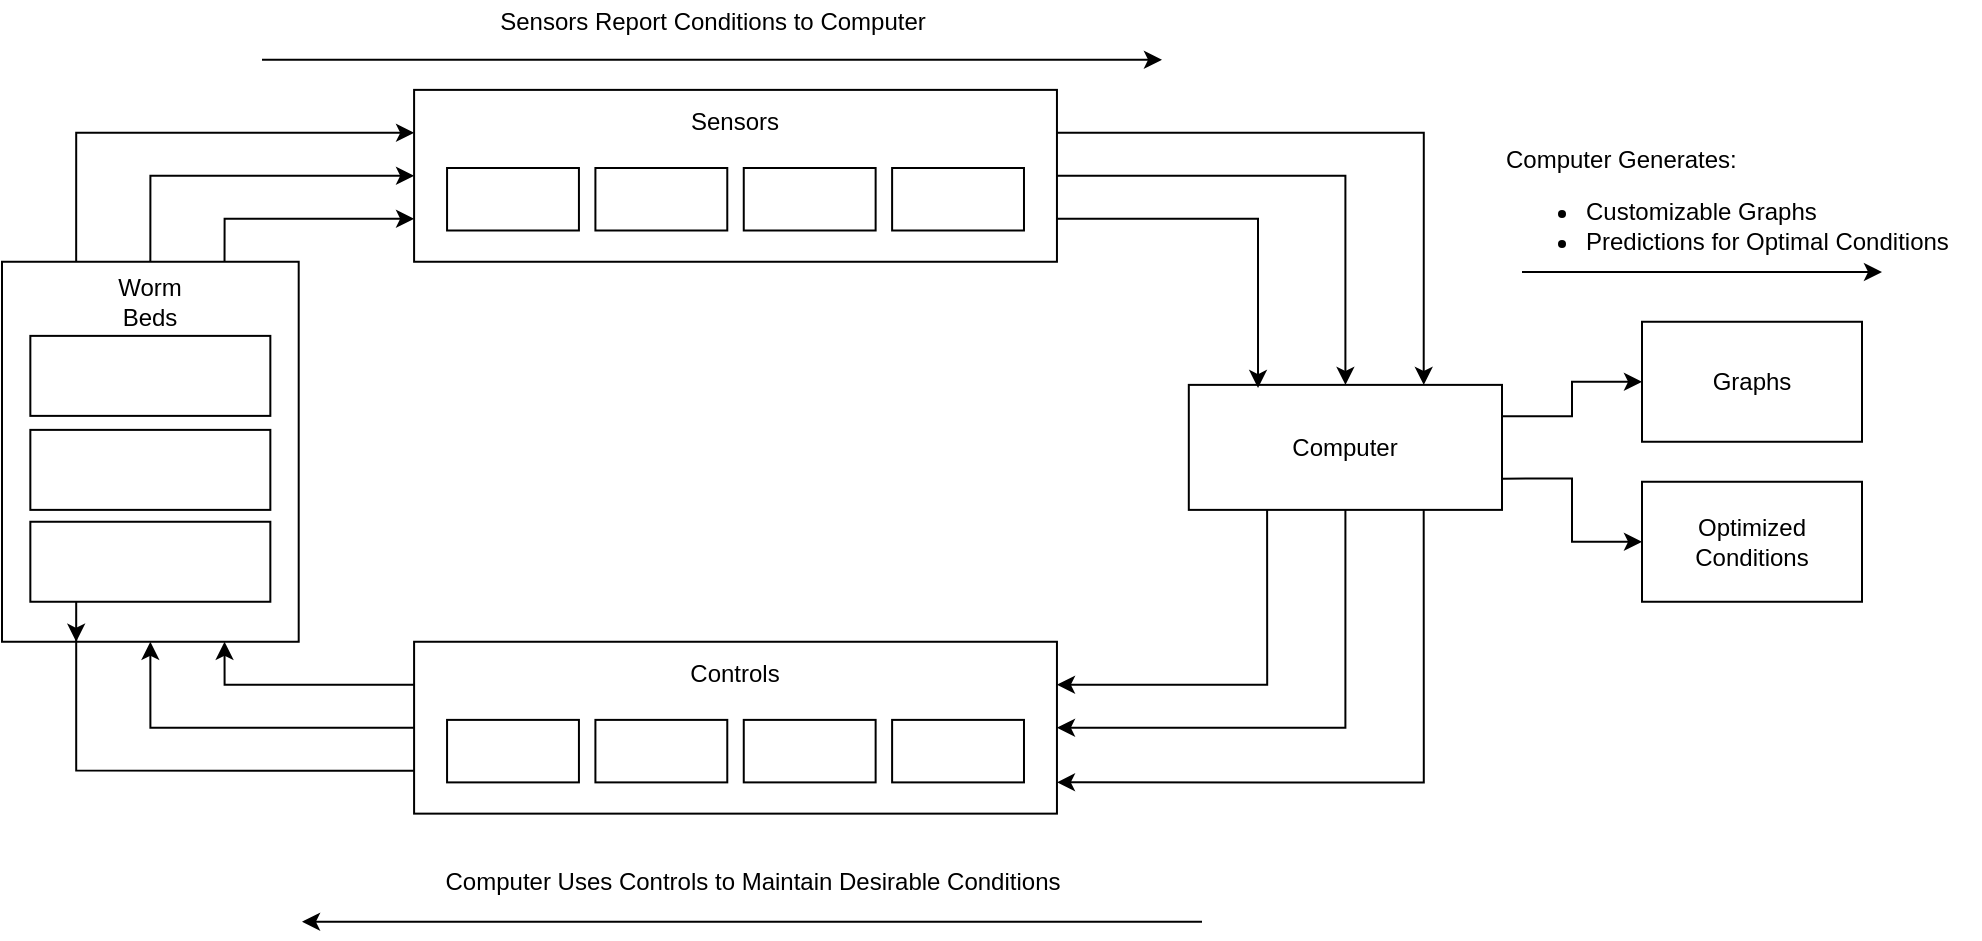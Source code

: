 <mxfile version="12.6.2" type="device"><diagram id="oVnDjqxus81IZXX_pLDJ" name="Page-1"><mxGraphModel dx="1673" dy="931" grid="1" gridSize="10" guides="1" tooltips="1" connect="1" arrows="1" fold="1" page="1" pageScale="1" pageWidth="1100" pageHeight="850" math="0" shadow="0"><root><mxCell id="0"/><mxCell id="1" parent="0"/><mxCell id="LkqqHV8oL6AMxdpt51WN-75" value="" style="group" vertex="1" connectable="0" parent="1"><mxGeometry x="70" y="194.88" width="989" height="460" as="geometry"/></mxCell><mxCell id="LkqqHV8oL6AMxdpt51WN-63" value="" style="group" vertex="1" connectable="0" parent="LkqqHV8oL6AMxdpt51WN-75"><mxGeometry width="750" height="460" as="geometry"/></mxCell><mxCell id="LkqqHV8oL6AMxdpt51WN-52" value="" style="group" vertex="1" connectable="0" parent="LkqqHV8oL6AMxdpt51WN-63"><mxGeometry y="90" width="750" height="250" as="geometry"/></mxCell><mxCell id="LkqqHV8oL6AMxdpt51WN-1" value="" style="rounded=0;whiteSpace=wrap;html=1;" vertex="1" parent="LkqqHV8oL6AMxdpt51WN-52"><mxGeometry y="40" width="148.35" height="190" as="geometry"/></mxCell><mxCell id="LkqqHV8oL6AMxdpt51WN-3" value="Computer" style="rounded=0;whiteSpace=wrap;html=1;" vertex="1" parent="LkqqHV8oL6AMxdpt51WN-52"><mxGeometry x="593.407" y="101.562" width="156.593" height="62.5" as="geometry"/></mxCell><mxCell id="LkqqHV8oL6AMxdpt51WN-15" value="" style="group" vertex="1" connectable="0" parent="LkqqHV8oL6AMxdpt51WN-52"><mxGeometry x="206.044" y="-45.94" width="321.429" height="85.938" as="geometry"/></mxCell><mxCell id="LkqqHV8oL6AMxdpt51WN-9" value="" style="rounded=0;whiteSpace=wrap;html=1;" vertex="1" parent="LkqqHV8oL6AMxdpt51WN-15"><mxGeometry width="321.429" height="85.938" as="geometry"/></mxCell><mxCell id="LkqqHV8oL6AMxdpt51WN-5" value="" style="rounded=0;whiteSpace=wrap;html=1;" vertex="1" parent="LkqqHV8oL6AMxdpt51WN-15"><mxGeometry x="16.484" y="39.062" width="65.934" height="31.25" as="geometry"/></mxCell><mxCell id="LkqqHV8oL6AMxdpt51WN-6" value="" style="rounded=0;whiteSpace=wrap;html=1;" vertex="1" parent="LkqqHV8oL6AMxdpt51WN-15"><mxGeometry x="90.659" y="39.062" width="65.934" height="31.25" as="geometry"/></mxCell><mxCell id="LkqqHV8oL6AMxdpt51WN-7" value="" style="rounded=0;whiteSpace=wrap;html=1;" vertex="1" parent="LkqqHV8oL6AMxdpt51WN-15"><mxGeometry x="164.835" y="39.062" width="65.934" height="31.25" as="geometry"/></mxCell><mxCell id="LkqqHV8oL6AMxdpt51WN-8" value="" style="rounded=0;whiteSpace=wrap;html=1;" vertex="1" parent="LkqqHV8oL6AMxdpt51WN-15"><mxGeometry x="239.011" y="39.062" width="65.934" height="31.25" as="geometry"/></mxCell><mxCell id="LkqqHV8oL6AMxdpt51WN-11" value="Sensors" style="text;html=1;strokeColor=none;fillColor=none;align=center;verticalAlign=middle;whiteSpace=wrap;rounded=0;" vertex="1" parent="LkqqHV8oL6AMxdpt51WN-15"><mxGeometry x="144.231" y="7.812" width="32.967" height="15.625" as="geometry"/></mxCell><mxCell id="LkqqHV8oL6AMxdpt51WN-39" style="edgeStyle=orthogonalEdgeStyle;rounded=0;orthogonalLoop=1;jettySize=auto;html=1;exitX=0.75;exitY=0;exitDx=0;exitDy=0;entryX=0;entryY=0.75;entryDx=0;entryDy=0;" edge="1" parent="LkqqHV8oL6AMxdpt51WN-52" source="LkqqHV8oL6AMxdpt51WN-1" target="LkqqHV8oL6AMxdpt51WN-9"><mxGeometry relative="1" as="geometry"/></mxCell><mxCell id="LkqqHV8oL6AMxdpt51WN-40" style="edgeStyle=orthogonalEdgeStyle;rounded=0;orthogonalLoop=1;jettySize=auto;html=1;exitX=0.5;exitY=0;exitDx=0;exitDy=0;entryX=0;entryY=0.5;entryDx=0;entryDy=0;" edge="1" parent="LkqqHV8oL6AMxdpt51WN-52" source="LkqqHV8oL6AMxdpt51WN-1" target="LkqqHV8oL6AMxdpt51WN-9"><mxGeometry relative="1" as="geometry"/></mxCell><mxCell id="LkqqHV8oL6AMxdpt51WN-41" style="edgeStyle=orthogonalEdgeStyle;rounded=0;orthogonalLoop=1;jettySize=auto;html=1;exitX=0.25;exitY=0;exitDx=0;exitDy=0;entryX=0;entryY=0.25;entryDx=0;entryDy=0;" edge="1" parent="LkqqHV8oL6AMxdpt51WN-52" source="LkqqHV8oL6AMxdpt51WN-1" target="LkqqHV8oL6AMxdpt51WN-9"><mxGeometry relative="1" as="geometry"/></mxCell><mxCell id="LkqqHV8oL6AMxdpt51WN-16" value="" style="group" vertex="1" connectable="0" parent="LkqqHV8oL6AMxdpt51WN-52"><mxGeometry x="206.044" y="230.002" width="321.429" height="85.938" as="geometry"/></mxCell><mxCell id="LkqqHV8oL6AMxdpt51WN-17" value="" style="rounded=0;whiteSpace=wrap;html=1;" vertex="1" parent="LkqqHV8oL6AMxdpt51WN-16"><mxGeometry width="321.429" height="85.938" as="geometry"/></mxCell><mxCell id="LkqqHV8oL6AMxdpt51WN-18" value="" style="rounded=0;whiteSpace=wrap;html=1;" vertex="1" parent="LkqqHV8oL6AMxdpt51WN-16"><mxGeometry x="16.484" y="39.062" width="65.934" height="31.25" as="geometry"/></mxCell><mxCell id="LkqqHV8oL6AMxdpt51WN-19" value="" style="rounded=0;whiteSpace=wrap;html=1;" vertex="1" parent="LkqqHV8oL6AMxdpt51WN-16"><mxGeometry x="90.659" y="39.062" width="65.934" height="31.25" as="geometry"/></mxCell><mxCell id="LkqqHV8oL6AMxdpt51WN-20" value="" style="rounded=0;whiteSpace=wrap;html=1;" vertex="1" parent="LkqqHV8oL6AMxdpt51WN-16"><mxGeometry x="164.835" y="39.062" width="65.934" height="31.25" as="geometry"/></mxCell><mxCell id="LkqqHV8oL6AMxdpt51WN-21" value="" style="rounded=0;whiteSpace=wrap;html=1;" vertex="1" parent="LkqqHV8oL6AMxdpt51WN-16"><mxGeometry x="239.011" y="39.062" width="65.934" height="31.25" as="geometry"/></mxCell><mxCell id="LkqqHV8oL6AMxdpt51WN-22" value="Controls" style="text;html=1;strokeColor=none;fillColor=none;align=center;verticalAlign=middle;whiteSpace=wrap;rounded=0;" vertex="1" parent="LkqqHV8oL6AMxdpt51WN-16"><mxGeometry x="144.231" y="7.812" width="32.967" height="15.625" as="geometry"/></mxCell><mxCell id="LkqqHV8oL6AMxdpt51WN-42" style="edgeStyle=orthogonalEdgeStyle;rounded=0;orthogonalLoop=1;jettySize=auto;html=1;exitX=1;exitY=0.75;exitDx=0;exitDy=0;entryX=0.221;entryY=0.025;entryDx=0;entryDy=0;entryPerimeter=0;" edge="1" parent="LkqqHV8oL6AMxdpt51WN-52" source="LkqqHV8oL6AMxdpt51WN-9" target="LkqqHV8oL6AMxdpt51WN-3"><mxGeometry relative="1" as="geometry"/></mxCell><mxCell id="LkqqHV8oL6AMxdpt51WN-43" style="edgeStyle=orthogonalEdgeStyle;rounded=0;orthogonalLoop=1;jettySize=auto;html=1;exitX=1;exitY=0.5;exitDx=0;exitDy=0;entryX=0.5;entryY=0;entryDx=0;entryDy=0;" edge="1" parent="LkqqHV8oL6AMxdpt51WN-52" source="LkqqHV8oL6AMxdpt51WN-9" target="LkqqHV8oL6AMxdpt51WN-3"><mxGeometry relative="1" as="geometry"/></mxCell><mxCell id="LkqqHV8oL6AMxdpt51WN-44" style="edgeStyle=orthogonalEdgeStyle;rounded=0;orthogonalLoop=1;jettySize=auto;html=1;exitX=1;exitY=0.25;exitDx=0;exitDy=0;entryX=0.75;entryY=0;entryDx=0;entryDy=0;" edge="1" parent="LkqqHV8oL6AMxdpt51WN-52" source="LkqqHV8oL6AMxdpt51WN-9" target="LkqqHV8oL6AMxdpt51WN-3"><mxGeometry relative="1" as="geometry"/></mxCell><mxCell id="LkqqHV8oL6AMxdpt51WN-46" style="edgeStyle=orthogonalEdgeStyle;rounded=0;orthogonalLoop=1;jettySize=auto;html=1;exitX=0.25;exitY=1;exitDx=0;exitDy=0;entryX=1;entryY=0.25;entryDx=0;entryDy=0;" edge="1" parent="LkqqHV8oL6AMxdpt51WN-52" source="LkqqHV8oL6AMxdpt51WN-3" target="LkqqHV8oL6AMxdpt51WN-17"><mxGeometry relative="1" as="geometry"/></mxCell><mxCell id="LkqqHV8oL6AMxdpt51WN-49" style="edgeStyle=orthogonalEdgeStyle;rounded=0;orthogonalLoop=1;jettySize=auto;html=1;exitX=0;exitY=0.25;exitDx=0;exitDy=0;entryX=0.75;entryY=1;entryDx=0;entryDy=0;" edge="1" parent="LkqqHV8oL6AMxdpt51WN-52" source="LkqqHV8oL6AMxdpt51WN-17" target="LkqqHV8oL6AMxdpt51WN-1"><mxGeometry relative="1" as="geometry"/></mxCell><mxCell id="LkqqHV8oL6AMxdpt51WN-47" style="edgeStyle=orthogonalEdgeStyle;rounded=0;orthogonalLoop=1;jettySize=auto;html=1;exitX=0.5;exitY=1;exitDx=0;exitDy=0;entryX=1;entryY=0.5;entryDx=0;entryDy=0;" edge="1" parent="LkqqHV8oL6AMxdpt51WN-52" source="LkqqHV8oL6AMxdpt51WN-3" target="LkqqHV8oL6AMxdpt51WN-17"><mxGeometry relative="1" as="geometry"/></mxCell><mxCell id="LkqqHV8oL6AMxdpt51WN-50" style="edgeStyle=orthogonalEdgeStyle;rounded=0;orthogonalLoop=1;jettySize=auto;html=1;exitX=0;exitY=0.5;exitDx=0;exitDy=0;entryX=0.5;entryY=1;entryDx=0;entryDy=0;" edge="1" parent="LkqqHV8oL6AMxdpt51WN-52" source="LkqqHV8oL6AMxdpt51WN-17" target="LkqqHV8oL6AMxdpt51WN-1"><mxGeometry relative="1" as="geometry"/></mxCell><mxCell id="LkqqHV8oL6AMxdpt51WN-48" style="edgeStyle=orthogonalEdgeStyle;rounded=0;orthogonalLoop=1;jettySize=auto;html=1;exitX=0.75;exitY=1;exitDx=0;exitDy=0;entryX=1;entryY=0.818;entryDx=0;entryDy=0;entryPerimeter=0;" edge="1" parent="LkqqHV8oL6AMxdpt51WN-52" source="LkqqHV8oL6AMxdpt51WN-3" target="LkqqHV8oL6AMxdpt51WN-17"><mxGeometry relative="1" as="geometry"/></mxCell><mxCell id="LkqqHV8oL6AMxdpt51WN-51" style="edgeStyle=orthogonalEdgeStyle;rounded=0;orthogonalLoop=1;jettySize=auto;html=1;exitX=0;exitY=0.75;exitDx=0;exitDy=0;entryX=0.25;entryY=1;entryDx=0;entryDy=0;" edge="1" parent="LkqqHV8oL6AMxdpt51WN-52" source="LkqqHV8oL6AMxdpt51WN-17" target="LkqqHV8oL6AMxdpt51WN-1"><mxGeometry relative="1" as="geometry"/></mxCell><mxCell id="LkqqHV8oL6AMxdpt51WN-55" value="" style="rounded=0;whiteSpace=wrap;html=1;" vertex="1" parent="LkqqHV8oL6AMxdpt51WN-52"><mxGeometry x="14.17" y="170" width="120" height="40" as="geometry"/></mxCell><mxCell id="LkqqHV8oL6AMxdpt51WN-56" value="" style="rounded=0;whiteSpace=wrap;html=1;" vertex="1" parent="LkqqHV8oL6AMxdpt51WN-52"><mxGeometry x="14.17" y="124.06" width="120" height="40" as="geometry"/></mxCell><mxCell id="LkqqHV8oL6AMxdpt51WN-57" value="" style="rounded=0;whiteSpace=wrap;html=1;" vertex="1" parent="LkqqHV8oL6AMxdpt51WN-52"><mxGeometry x="14.17" y="77.06" width="120" height="40" as="geometry"/></mxCell><mxCell id="LkqqHV8oL6AMxdpt51WN-58" value="Worm Beds" style="text;html=1;strokeColor=none;fillColor=none;align=center;verticalAlign=middle;whiteSpace=wrap;rounded=0;" vertex="1" parent="LkqqHV8oL6AMxdpt51WN-52"><mxGeometry x="54.17" y="50" width="40" height="20" as="geometry"/></mxCell><mxCell id="LkqqHV8oL6AMxdpt51WN-59" value="" style="endArrow=classic;html=1;" edge="1" parent="LkqqHV8oL6AMxdpt51WN-63"><mxGeometry width="50" height="50" relative="1" as="geometry"><mxPoint x="130" y="29" as="sourcePoint"/><mxPoint x="580" y="29" as="targetPoint"/></mxGeometry></mxCell><mxCell id="LkqqHV8oL6AMxdpt51WN-60" value="Sensors Report Conditions to Computer" style="text;html=1;align=center;verticalAlign=middle;resizable=0;points=[];autosize=1;" vertex="1" parent="LkqqHV8oL6AMxdpt51WN-63"><mxGeometry x="235" width="240" height="20" as="geometry"/></mxCell><mxCell id="LkqqHV8oL6AMxdpt51WN-61" value="" style="endArrow=classic;html=1;" edge="1" parent="LkqqHV8oL6AMxdpt51WN-63"><mxGeometry width="50" height="50" relative="1" as="geometry"><mxPoint x="600" y="460" as="sourcePoint"/><mxPoint x="150" y="460" as="targetPoint"/></mxGeometry></mxCell><mxCell id="LkqqHV8oL6AMxdpt51WN-62" value="Computer Uses Controls to Maintain Desirable Conditions" style="text;html=1;align=center;verticalAlign=middle;resizable=0;points=[];autosize=1;" vertex="1" parent="LkqqHV8oL6AMxdpt51WN-63"><mxGeometry x="205" y="430" width="340" height="20" as="geometry"/></mxCell><mxCell id="LkqqHV8oL6AMxdpt51WN-64" value="Graphs" style="rounded=0;whiteSpace=wrap;html=1;" vertex="1" parent="LkqqHV8oL6AMxdpt51WN-75"><mxGeometry x="820" y="160" width="110" height="60" as="geometry"/></mxCell><mxCell id="LkqqHV8oL6AMxdpt51WN-65" value="Optimized Conditions" style="rounded=0;whiteSpace=wrap;html=1;" vertex="1" parent="LkqqHV8oL6AMxdpt51WN-75"><mxGeometry x="820" y="240" width="110" height="60" as="geometry"/></mxCell><mxCell id="LkqqHV8oL6AMxdpt51WN-66" style="edgeStyle=orthogonalEdgeStyle;rounded=0;orthogonalLoop=1;jettySize=auto;html=1;exitX=1;exitY=0.25;exitDx=0;exitDy=0;entryX=0;entryY=0.5;entryDx=0;entryDy=0;" edge="1" parent="LkqqHV8oL6AMxdpt51WN-75" source="LkqqHV8oL6AMxdpt51WN-3" target="LkqqHV8oL6AMxdpt51WN-64"><mxGeometry relative="1" as="geometry"/></mxCell><mxCell id="LkqqHV8oL6AMxdpt51WN-67" style="edgeStyle=orthogonalEdgeStyle;rounded=0;orthogonalLoop=1;jettySize=auto;html=1;exitX=1;exitY=0.75;exitDx=0;exitDy=0;entryX=0;entryY=0.5;entryDx=0;entryDy=0;" edge="1" parent="LkqqHV8oL6AMxdpt51WN-75" source="LkqqHV8oL6AMxdpt51WN-3" target="LkqqHV8oL6AMxdpt51WN-65"><mxGeometry relative="1" as="geometry"/></mxCell><mxCell id="LkqqHV8oL6AMxdpt51WN-68" value="" style="endArrow=classic;html=1;" edge="1" parent="LkqqHV8oL6AMxdpt51WN-75"><mxGeometry width="50" height="50" relative="1" as="geometry"><mxPoint x="760" y="135.12" as="sourcePoint"/><mxPoint x="940" y="135.12" as="targetPoint"/></mxGeometry></mxCell><mxCell id="LkqqHV8oL6AMxdpt51WN-70" value="&lt;div align=&quot;left&quot;&gt;Computer Generates:&lt;/div&gt;&lt;div align=&quot;left&quot;&gt;&lt;ul&gt;&lt;li&gt;Customizable Graphs&lt;/li&gt;&lt;li&gt;Predictions for Optimal Conditions&lt;br&gt;&lt;/li&gt;&lt;/ul&gt;&lt;/div&gt;" style="text;html=1;strokeColor=none;fillColor=none;align=left;verticalAlign=middle;whiteSpace=wrap;rounded=0;" vertex="1" parent="LkqqHV8oL6AMxdpt51WN-75"><mxGeometry x="750" y="95.12" width="239" height="20" as="geometry"/></mxCell></root></mxGraphModel></diagram></mxfile>